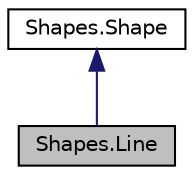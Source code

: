 digraph "Shapes.Line"
{
 // LATEX_PDF_SIZE
  edge [fontname="Helvetica",fontsize="10",labelfontname="Helvetica",labelfontsize="10"];
  node [fontname="Helvetica",fontsize="10",shape=record];
  Node1 [label="Shapes.Line",height=0.2,width=0.4,color="black", fillcolor="grey75", style="filled", fontcolor="black",tooltip="Représente une ligne définie par deux points de départ et d'arrivée."];
  Node2 -> Node1 [dir="back",color="midnightblue",fontsize="10",style="solid",fontname="Helvetica"];
  Node2 [label="Shapes.Shape",height=0.2,width=0.4,color="black", fillcolor="white", style="filled",URL="$classShapes_1_1Shape.html",tooltip="Classe abstraite représentant une forme géométrique."];
}
